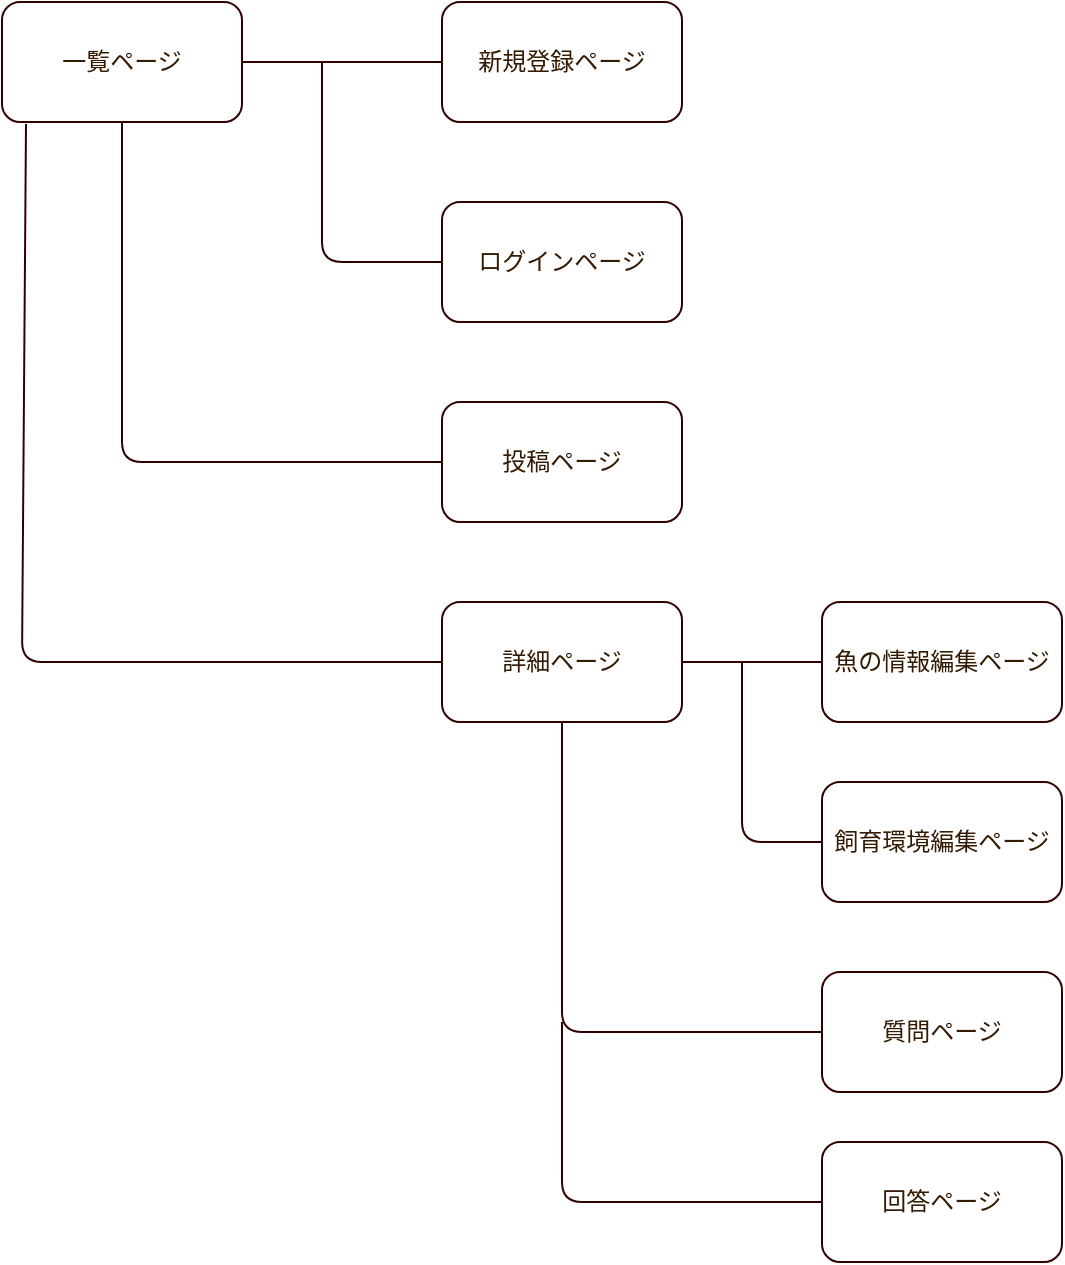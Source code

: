 <mxfile>
    <diagram id="lIxTsdrSqwC44xQDZVUI" name="ページ1">
        <mxGraphModel dx="659" dy="513" grid="0" gridSize="10" guides="1" tooltips="1" connect="1" arrows="1" fold="1" page="0" pageScale="1" pageWidth="827" pageHeight="1169" background="#ffffff" math="0" shadow="0">
            <root>
                <mxCell id="0"/>
                <mxCell id="1" parent="0"/>
                <mxCell id="13" style="edgeStyle=none;html=1;entryX=0;entryY=0.5;entryDx=0;entryDy=0;endArrow=none;endFill=0;fillColor=none;fontColor=#331A00;strokeColor=#330000;" parent="1" source="2" target="4" edge="1">
                    <mxGeometry relative="1" as="geometry">
                        <Array as="points">
                            <mxPoint x="200" y="100"/>
                        </Array>
                    </mxGeometry>
                </mxCell>
                <mxCell id="16" style="edgeStyle=none;html=1;exitX=0.5;exitY=1;exitDx=0;exitDy=0;entryX=0;entryY=0.5;entryDx=0;entryDy=0;endArrow=none;endFill=0;fillColor=none;fontColor=#331A00;strokeColor=#330000;" parent="1" source="2" target="6" edge="1">
                    <mxGeometry relative="1" as="geometry">
                        <Array as="points">
                            <mxPoint x="90" y="300"/>
                        </Array>
                    </mxGeometry>
                </mxCell>
                <mxCell id="17" style="edgeStyle=none;html=1;entryX=0;entryY=0.5;entryDx=0;entryDy=0;endArrow=none;endFill=0;exitX=0.1;exitY=1.017;exitDx=0;exitDy=0;exitPerimeter=0;fillColor=none;fontColor=#331A00;strokeColor=#330000;" parent="1" source="2" target="7" edge="1">
                    <mxGeometry relative="1" as="geometry">
                        <Array as="points">
                            <mxPoint x="40" y="400"/>
                        </Array>
                    </mxGeometry>
                </mxCell>
                <mxCell id="2" value="一覧ページ" style="rounded=1;whiteSpace=wrap;html=1;fillColor=none;fontColor=#331A00;strokeColor=#330000;" parent="1" vertex="1">
                    <mxGeometry x="30" y="70" width="120" height="60" as="geometry"/>
                </mxCell>
                <mxCell id="4" value="新規登録ページ" style="rounded=1;whiteSpace=wrap;html=1;fillColor=none;fontColor=#331A00;strokeColor=#330000;" parent="1" vertex="1">
                    <mxGeometry x="250" y="70" width="120" height="60" as="geometry"/>
                </mxCell>
                <mxCell id="15" style="edgeStyle=none;html=1;endArrow=none;endFill=0;fillColor=none;fontColor=#331A00;strokeColor=#330000;" parent="1" source="5" edge="1">
                    <mxGeometry relative="1" as="geometry">
                        <mxPoint x="190" y="100" as="targetPoint"/>
                        <Array as="points">
                            <mxPoint x="190" y="200"/>
                        </Array>
                    </mxGeometry>
                </mxCell>
                <mxCell id="5" value="ログインページ" style="rounded=1;whiteSpace=wrap;html=1;fillColor=none;fontColor=#331A00;strokeColor=#330000;" parent="1" vertex="1">
                    <mxGeometry x="250" y="170" width="120" height="60" as="geometry"/>
                </mxCell>
                <mxCell id="6" value="投稿ページ" style="rounded=1;whiteSpace=wrap;html=1;fillColor=none;fontColor=#331A00;strokeColor=#330000;" parent="1" vertex="1">
                    <mxGeometry x="250" y="270" width="120" height="60" as="geometry"/>
                </mxCell>
                <mxCell id="18" style="edgeStyle=none;html=1;entryX=0;entryY=0.5;entryDx=0;entryDy=0;endArrow=none;endFill=0;fillColor=none;fontColor=#331A00;strokeColor=#330000;" parent="1" source="7" target="8" edge="1">
                    <mxGeometry relative="1" as="geometry"/>
                </mxCell>
                <mxCell id="20" style="edgeStyle=none;html=1;entryX=0;entryY=0.5;entryDx=0;entryDy=0;endArrow=none;endFill=0;fillColor=none;fontColor=#331A00;strokeColor=#330000;" parent="1" source="7" target="10" edge="1">
                    <mxGeometry relative="1" as="geometry">
                        <Array as="points">
                            <mxPoint x="310" y="585"/>
                        </Array>
                    </mxGeometry>
                </mxCell>
                <mxCell id="7" value="詳細ページ" style="rounded=1;whiteSpace=wrap;html=1;fillColor=none;fontColor=#331A00;strokeColor=#330000;" parent="1" vertex="1">
                    <mxGeometry x="250" y="370" width="120" height="60" as="geometry"/>
                </mxCell>
                <mxCell id="8" value="魚の情報編集ページ" style="rounded=1;whiteSpace=wrap;html=1;fillColor=none;fontColor=#331A00;strokeColor=#330000;" parent="1" vertex="1">
                    <mxGeometry x="440" y="370" width="120" height="60" as="geometry"/>
                </mxCell>
                <mxCell id="19" style="edgeStyle=none;html=1;exitX=0;exitY=0.5;exitDx=0;exitDy=0;endArrow=none;endFill=0;fillColor=none;fontColor=#331A00;strokeColor=#330000;" parent="1" source="9" edge="1">
                    <mxGeometry relative="1" as="geometry">
                        <mxPoint x="400" y="400" as="targetPoint"/>
                        <Array as="points">
                            <mxPoint x="400" y="490"/>
                        </Array>
                    </mxGeometry>
                </mxCell>
                <mxCell id="10" value="質問ページ" style="rounded=1;whiteSpace=wrap;html=1;fillColor=none;fontColor=#331A00;strokeColor=#330000;" parent="1" vertex="1">
                    <mxGeometry x="440" y="555" width="120" height="60" as="geometry"/>
                </mxCell>
                <mxCell id="21" style="edgeStyle=none;html=1;endArrow=none;endFill=0;fillColor=none;fontColor=#331A00;strokeColor=#330000;" parent="1" source="11" edge="1">
                    <mxGeometry relative="1" as="geometry">
                        <mxPoint x="310" y="580" as="targetPoint"/>
                        <Array as="points">
                            <mxPoint x="310" y="670"/>
                        </Array>
                    </mxGeometry>
                </mxCell>
                <mxCell id="11" value="回答ページ" style="rounded=1;whiteSpace=wrap;html=1;fillColor=none;fontColor=#331A00;strokeColor=#330000;" parent="1" vertex="1">
                    <mxGeometry x="440" y="640" width="120" height="60" as="geometry"/>
                </mxCell>
                <mxCell id="9" value="飼育環境編集ページ" style="rounded=1;whiteSpace=wrap;html=1;fillColor=none;fontColor=#331A00;strokeColor=#330000;" parent="1" vertex="1">
                    <mxGeometry x="440" y="460" width="120" height="60" as="geometry"/>
                </mxCell>
            </root>
        </mxGraphModel>
    </diagram>
</mxfile>